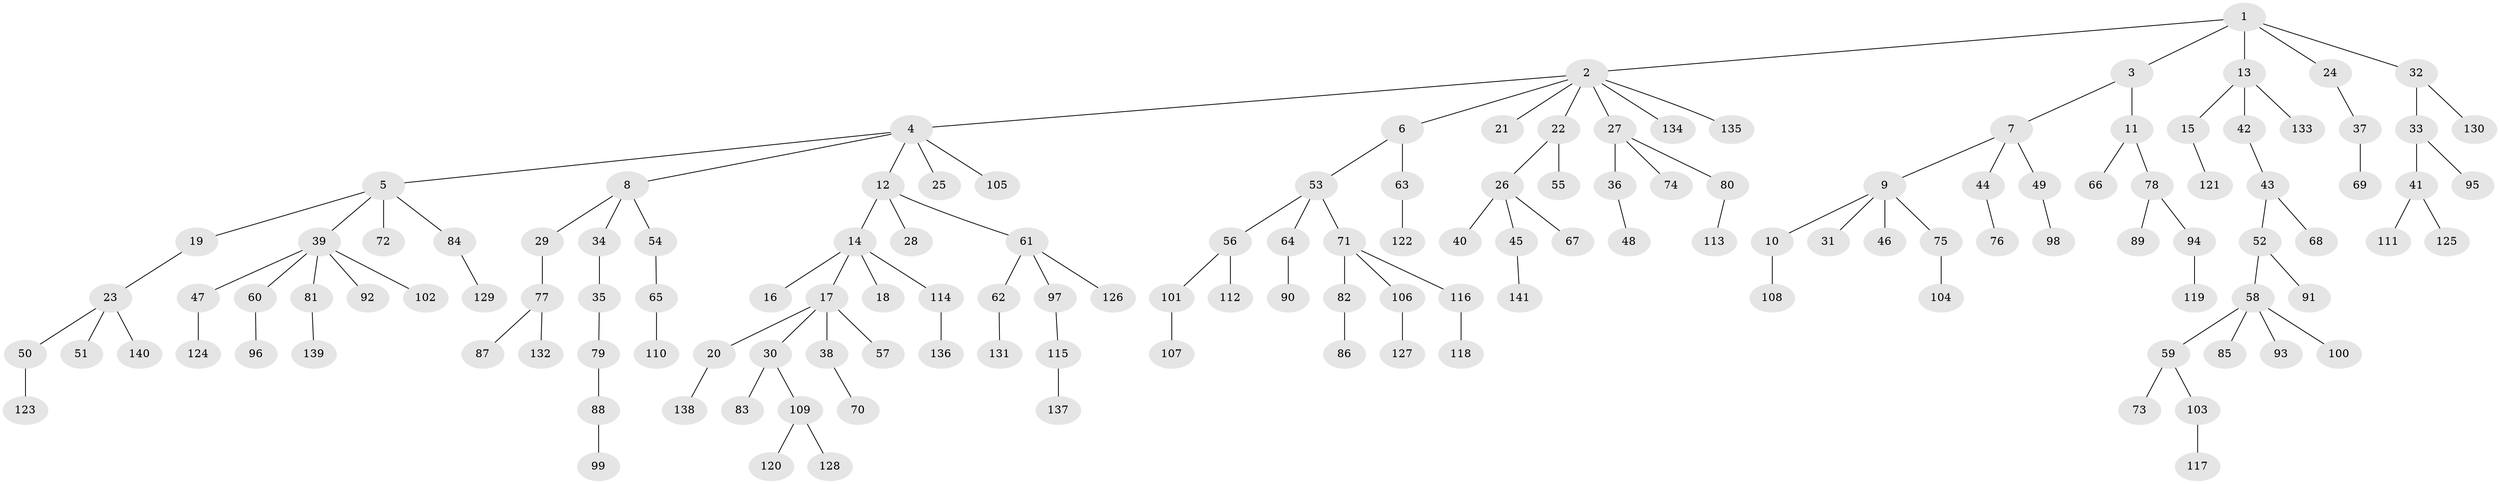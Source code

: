 // Generated by graph-tools (version 1.1) at 2025/15/03/09/25 04:15:41]
// undirected, 141 vertices, 140 edges
graph export_dot {
graph [start="1"]
  node [color=gray90,style=filled];
  1;
  2;
  3;
  4;
  5;
  6;
  7;
  8;
  9;
  10;
  11;
  12;
  13;
  14;
  15;
  16;
  17;
  18;
  19;
  20;
  21;
  22;
  23;
  24;
  25;
  26;
  27;
  28;
  29;
  30;
  31;
  32;
  33;
  34;
  35;
  36;
  37;
  38;
  39;
  40;
  41;
  42;
  43;
  44;
  45;
  46;
  47;
  48;
  49;
  50;
  51;
  52;
  53;
  54;
  55;
  56;
  57;
  58;
  59;
  60;
  61;
  62;
  63;
  64;
  65;
  66;
  67;
  68;
  69;
  70;
  71;
  72;
  73;
  74;
  75;
  76;
  77;
  78;
  79;
  80;
  81;
  82;
  83;
  84;
  85;
  86;
  87;
  88;
  89;
  90;
  91;
  92;
  93;
  94;
  95;
  96;
  97;
  98;
  99;
  100;
  101;
  102;
  103;
  104;
  105;
  106;
  107;
  108;
  109;
  110;
  111;
  112;
  113;
  114;
  115;
  116;
  117;
  118;
  119;
  120;
  121;
  122;
  123;
  124;
  125;
  126;
  127;
  128;
  129;
  130;
  131;
  132;
  133;
  134;
  135;
  136;
  137;
  138;
  139;
  140;
  141;
  1 -- 2;
  1 -- 3;
  1 -- 13;
  1 -- 24;
  1 -- 32;
  2 -- 4;
  2 -- 6;
  2 -- 21;
  2 -- 22;
  2 -- 27;
  2 -- 134;
  2 -- 135;
  3 -- 7;
  3 -- 11;
  4 -- 5;
  4 -- 8;
  4 -- 12;
  4 -- 25;
  4 -- 105;
  5 -- 19;
  5 -- 39;
  5 -- 72;
  5 -- 84;
  6 -- 53;
  6 -- 63;
  7 -- 9;
  7 -- 44;
  7 -- 49;
  8 -- 29;
  8 -- 34;
  8 -- 54;
  9 -- 10;
  9 -- 31;
  9 -- 46;
  9 -- 75;
  10 -- 108;
  11 -- 66;
  11 -- 78;
  12 -- 14;
  12 -- 28;
  12 -- 61;
  13 -- 15;
  13 -- 42;
  13 -- 133;
  14 -- 16;
  14 -- 17;
  14 -- 18;
  14 -- 114;
  15 -- 121;
  17 -- 20;
  17 -- 30;
  17 -- 38;
  17 -- 57;
  19 -- 23;
  20 -- 138;
  22 -- 26;
  22 -- 55;
  23 -- 50;
  23 -- 51;
  23 -- 140;
  24 -- 37;
  26 -- 40;
  26 -- 45;
  26 -- 67;
  27 -- 36;
  27 -- 74;
  27 -- 80;
  29 -- 77;
  30 -- 83;
  30 -- 109;
  32 -- 33;
  32 -- 130;
  33 -- 41;
  33 -- 95;
  34 -- 35;
  35 -- 79;
  36 -- 48;
  37 -- 69;
  38 -- 70;
  39 -- 47;
  39 -- 60;
  39 -- 81;
  39 -- 92;
  39 -- 102;
  41 -- 111;
  41 -- 125;
  42 -- 43;
  43 -- 52;
  43 -- 68;
  44 -- 76;
  45 -- 141;
  47 -- 124;
  49 -- 98;
  50 -- 123;
  52 -- 58;
  52 -- 91;
  53 -- 56;
  53 -- 64;
  53 -- 71;
  54 -- 65;
  56 -- 101;
  56 -- 112;
  58 -- 59;
  58 -- 85;
  58 -- 93;
  58 -- 100;
  59 -- 73;
  59 -- 103;
  60 -- 96;
  61 -- 62;
  61 -- 97;
  61 -- 126;
  62 -- 131;
  63 -- 122;
  64 -- 90;
  65 -- 110;
  71 -- 82;
  71 -- 106;
  71 -- 116;
  75 -- 104;
  77 -- 87;
  77 -- 132;
  78 -- 89;
  78 -- 94;
  79 -- 88;
  80 -- 113;
  81 -- 139;
  82 -- 86;
  84 -- 129;
  88 -- 99;
  94 -- 119;
  97 -- 115;
  101 -- 107;
  103 -- 117;
  106 -- 127;
  109 -- 120;
  109 -- 128;
  114 -- 136;
  115 -- 137;
  116 -- 118;
}
